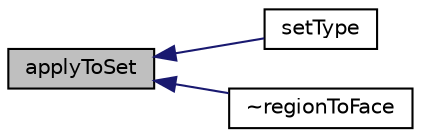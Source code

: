 digraph "applyToSet"
{
  bgcolor="transparent";
  edge [fontname="Helvetica",fontsize="10",labelfontname="Helvetica",labelfontsize="10"];
  node [fontname="Helvetica",fontsize="10",shape=record];
  rankdir="LR";
  Node44 [label="applyToSet",height=0.2,width=0.4,color="black", fillcolor="grey75", style="filled", fontcolor="black"];
  Node44 -> Node45 [dir="back",color="midnightblue",fontsize="10",style="solid",fontname="Helvetica"];
  Node45 [label="setType",height=0.2,width=0.4,color="black",URL="$a26509.html#a3cf0773a99a47a317d169af85e81950b"];
  Node44 -> Node46 [dir="back",color="midnightblue",fontsize="10",style="solid",fontname="Helvetica"];
  Node46 [label="~regionToFace",height=0.2,width=0.4,color="black",URL="$a26509.html#aeb226f435d50378131800f2dcc5e74b9",tooltip="Destructor. "];
}
